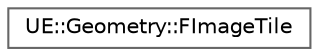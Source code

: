 digraph "Graphical Class Hierarchy"
{
 // INTERACTIVE_SVG=YES
 // LATEX_PDF_SIZE
  bgcolor="transparent";
  edge [fontname=Helvetica,fontsize=10,labelfontname=Helvetica,labelfontsize=10];
  node [fontname=Helvetica,fontsize=10,shape=box,height=0.2,width=0.4];
  rankdir="LR";
  Node0 [id="Node000000",label="UE::Geometry::FImageTile",height=0.2,width=0.4,color="grey40", fillcolor="white", style="filled",URL="$d9/dca/classUE_1_1Geometry_1_1FImageTile.html",tooltip=" "];
}
